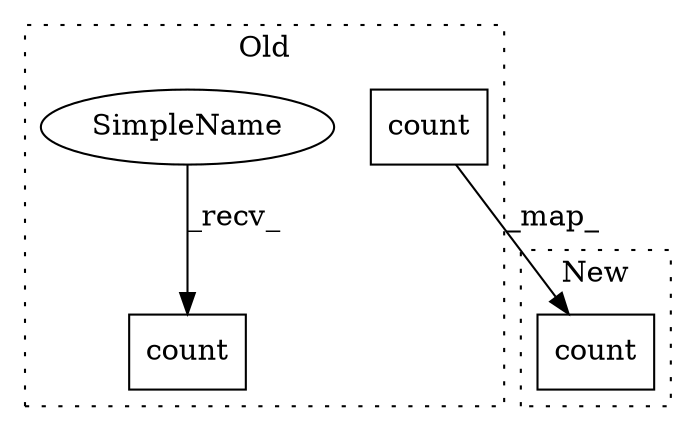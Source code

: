 digraph G {
subgraph cluster0 {
1 [label="count" a="32" s="3690" l="7" shape="box"];
3 [label="count" a="32" s="3186" l="7" shape="box"];
4 [label="SimpleName" a="42" s="3179" l="6" shape="ellipse"];
label = "Old";
style="dotted";
}
subgraph cluster1 {
2 [label="count" a="32" s="3622" l="7" shape="box"];
label = "New";
style="dotted";
}
1 -> 2 [label="_map_"];
4 -> 3 [label="_recv_"];
}